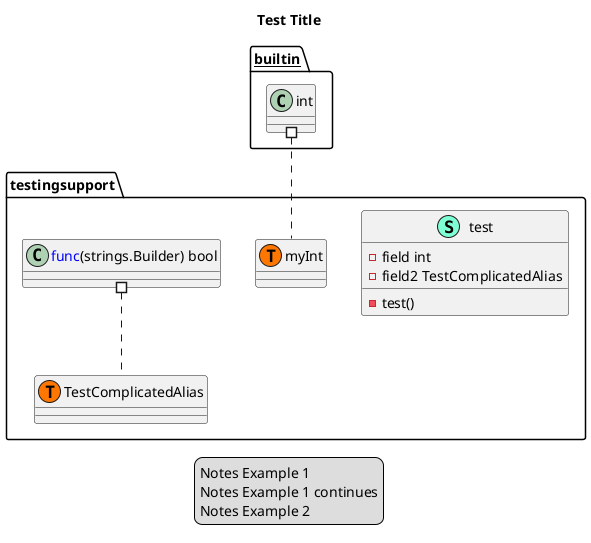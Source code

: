 @startuml
title Test Title
legend
Notes Example 1
Notes Example 1 continues
Notes Example 2
end legend
namespace testingsupport {
    class test << (S,Aquamarine) >> {
        - field int
        - field2 TestComplicatedAlias

        - test() 

    }
    class testingsupport.TestComplicatedAlias << (T, #FF7700) >>  {
    }
    class testingsupport.myInt << (T, #FF7700) >>  {
    }
    class "<font color=blue>func</font>(strings.Builder) bool" as fontcolorbluefuncfontstringsBuilderbool {
        'This class was created so that we can correctly have an alias pointing to this name. Since it contains dots that can break namespaces
    }
}


"__builtin__.int" #.. "testingsupport.myInt"
"testingsupport.fontcolorbluefuncfontstringsBuilderbool" #.. "testingsupport.TestComplicatedAlias"
@enduml
